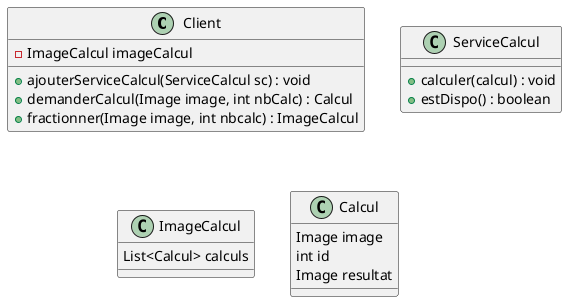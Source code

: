 @startuml
'https://plantuml.com/class-diagram

class Client {
    -ImageCalcul imageCalcul

    +ajouterServiceCalcul(ServiceCalcul sc) : void
    +demanderCalcul(Image image, int nbCalc) : Calcul
    +fractionner(Image image, int nbcalc) : ImageCalcul

}

class ServiceCalcul {
    +calculer(calcul) : void
    +estDispo() : boolean
}

class ImageCalcul {
    List<Calcul> calculs
}

class Calcul {
    Image image
    int id
    Image resultat
}

@enduml